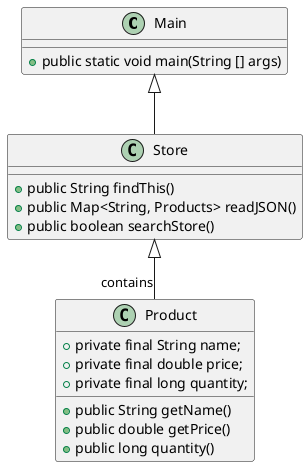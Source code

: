 @startuml
'https://plantuml.com/class-diagram

Main <|-- Store
Store <|-- "contains" Product

class Main
{
+public static void main(String [] args)
}

class Product {
+private final String name;
+private final double price;
+private final long quantity;

+public String getName()
+public double getPrice()
+public long quantity()
}

class Store {
+public String findThis()
+public Map<String, Products> readJSON()
+public boolean searchStore()
}

@enduml